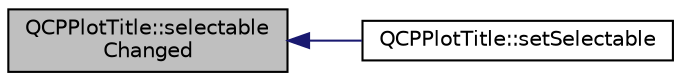 digraph "QCPPlotTitle::selectableChanged"
{
  edge [fontname="Helvetica",fontsize="10",labelfontname="Helvetica",labelfontsize="10"];
  node [fontname="Helvetica",fontsize="10",shape=record];
  rankdir="LR";
  Node1 [label="QCPPlotTitle::selectable\lChanged",height=0.2,width=0.4,color="black", fillcolor="grey75", style="filled", fontcolor="black"];
  Node1 -> Node2 [dir="back",color="midnightblue",fontsize="10",style="solid",fontname="Helvetica"];
  Node2 [label="QCPPlotTitle::setSelectable",height=0.2,width=0.4,color="black", fillcolor="white", style="filled",URL="$class_q_c_p_plot_title.html#a8866b07b9fa14877d4cefbf38406c5dd"];
}
